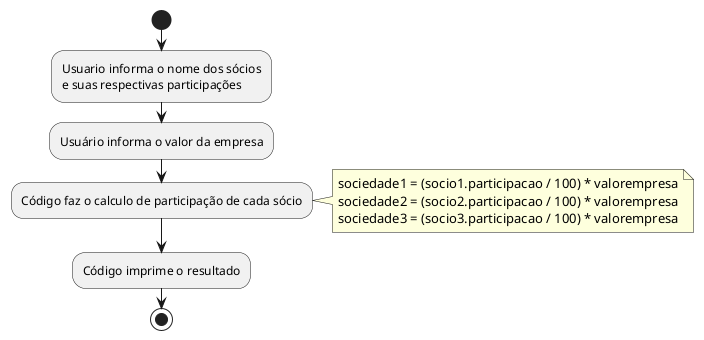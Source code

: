 @startuml exercício1
start
:Usuario informa o nome dos sócios
e suas respectivas participações;
:Usuário informa o valor da empresa;
:Código faz o calculo de participação de cada sócio;
note right
sociedade1 = (socio1.participacao / 100) * valorempresa
sociedade2 = (socio2.participacao / 100) * valorempresa
sociedade3 = (socio3.participacao / 100) * valorempresa
end note
:Código imprime o resultado;
stop
@enduml